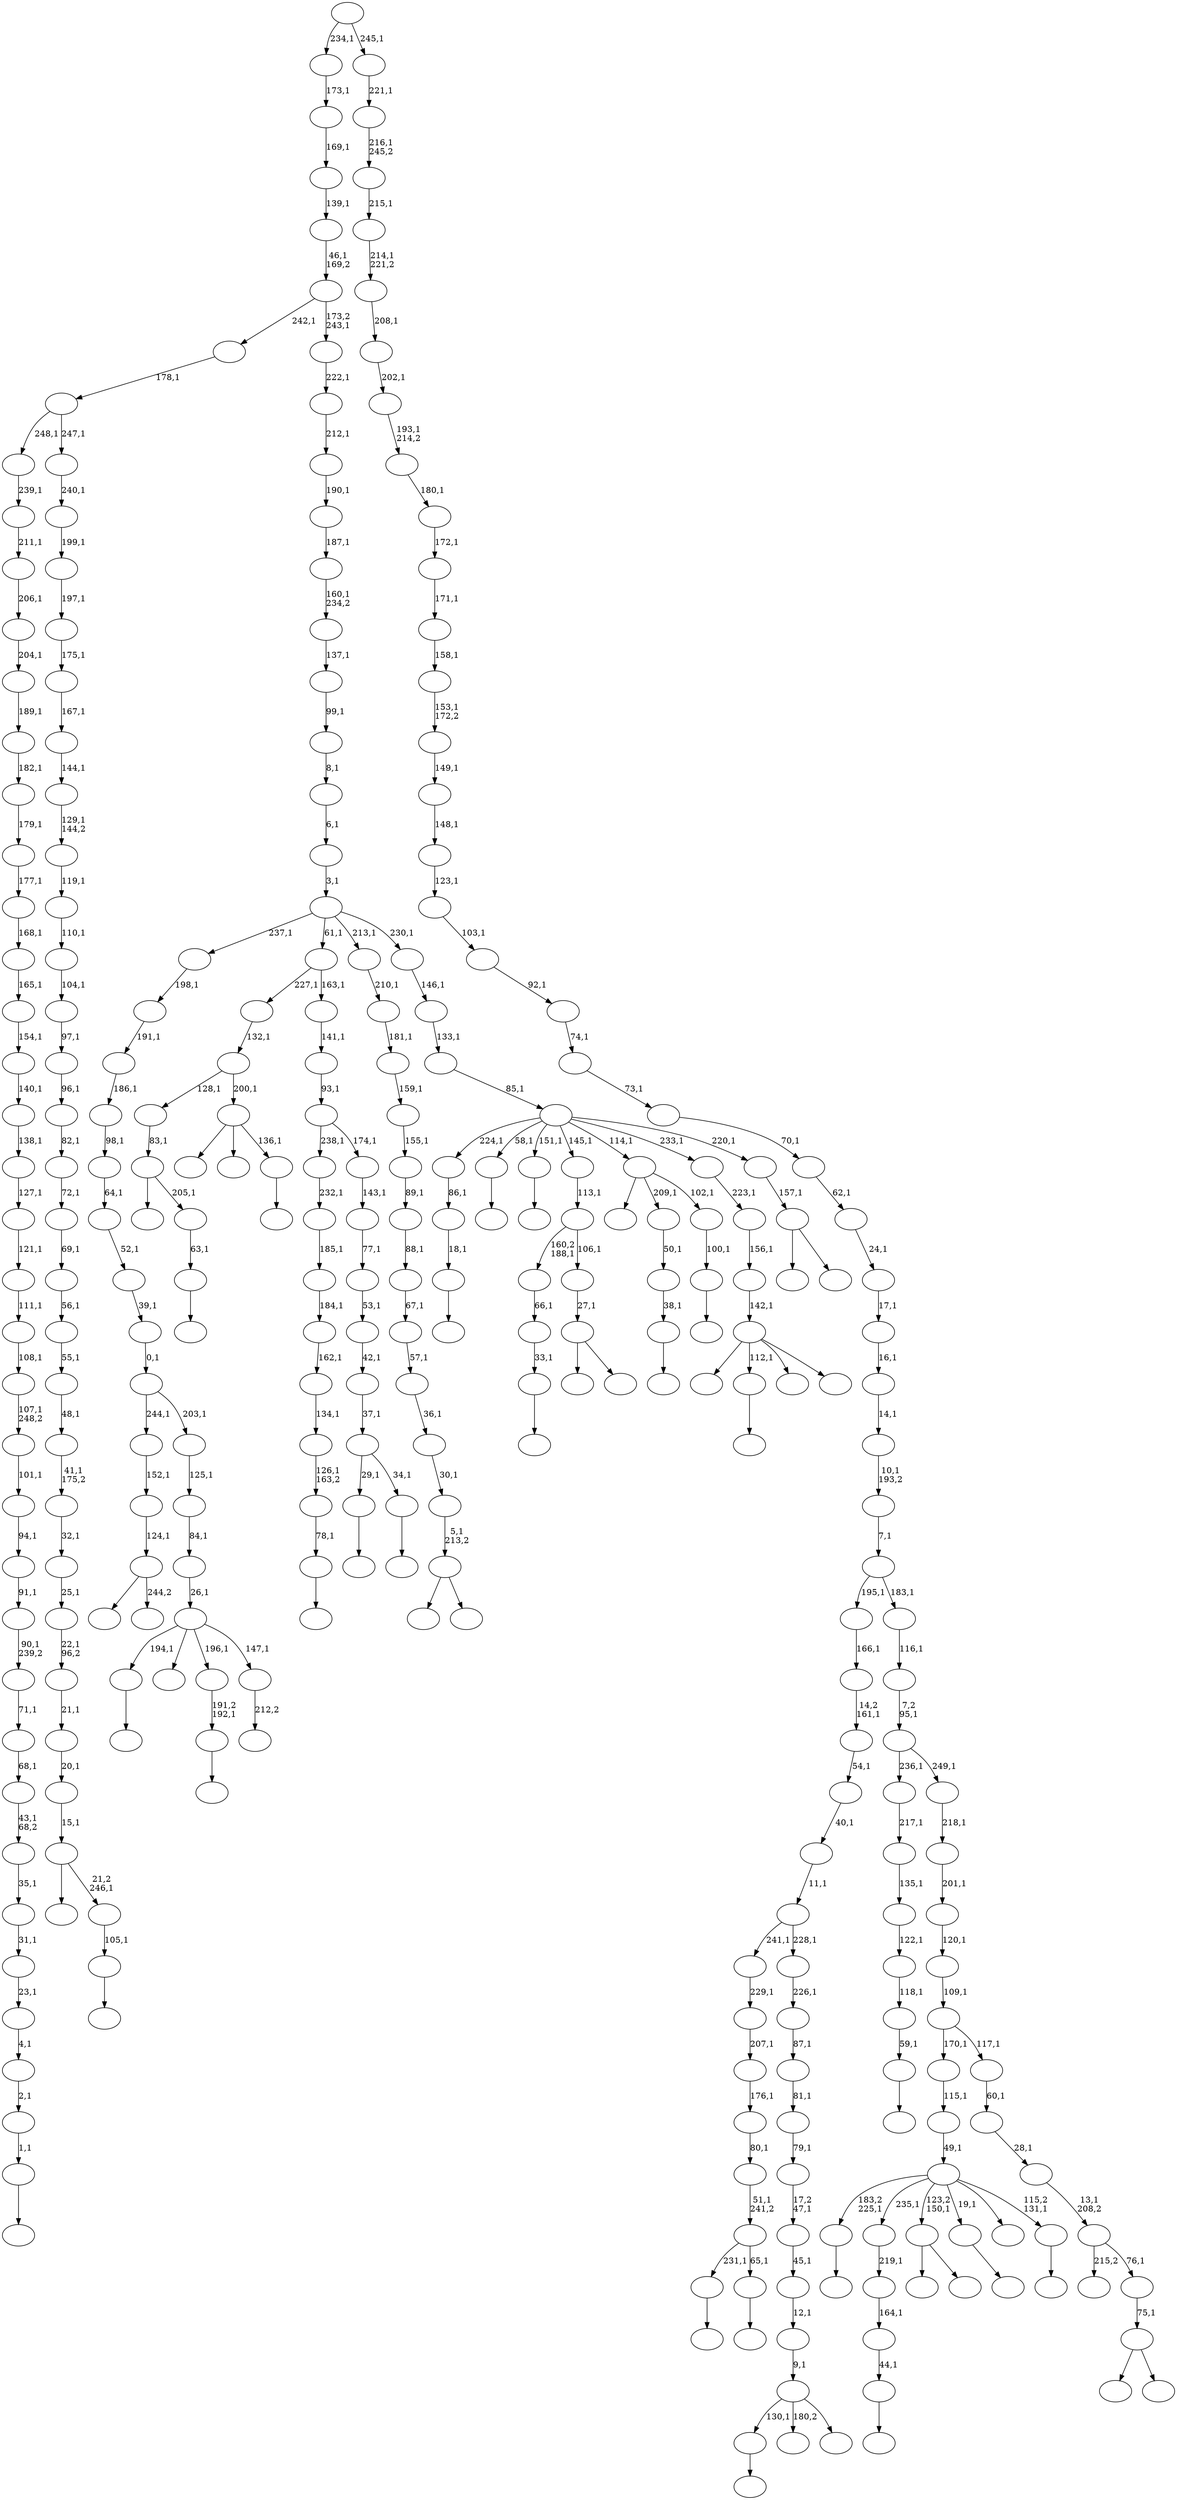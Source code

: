 digraph T {
	300 [label=""]
	299 [label=""]
	298 [label=""]
	297 [label=""]
	296 [label=""]
	295 [label=""]
	294 [label=""]
	293 [label=""]
	292 [label=""]
	291 [label=""]
	290 [label=""]
	289 [label=""]
	288 [label=""]
	287 [label=""]
	286 [label=""]
	285 [label=""]
	284 [label=""]
	283 [label=""]
	282 [label=""]
	281 [label=""]
	280 [label=""]
	279 [label=""]
	278 [label=""]
	277 [label=""]
	276 [label=""]
	275 [label=""]
	274 [label=""]
	273 [label=""]
	272 [label=""]
	271 [label=""]
	270 [label=""]
	269 [label=""]
	268 [label=""]
	267 [label=""]
	266 [label=""]
	265 [label=""]
	264 [label=""]
	263 [label=""]
	262 [label=""]
	261 [label=""]
	260 [label=""]
	259 [label=""]
	258 [label=""]
	257 [label=""]
	256 [label=""]
	255 [label=""]
	254 [label=""]
	253 [label=""]
	252 [label=""]
	251 [label=""]
	250 [label=""]
	249 [label=""]
	248 [label=""]
	247 [label=""]
	246 [label=""]
	245 [label=""]
	244 [label=""]
	243 [label=""]
	242 [label=""]
	241 [label=""]
	240 [label=""]
	239 [label=""]
	238 [label=""]
	237 [label=""]
	236 [label=""]
	235 [label=""]
	234 [label=""]
	233 [label=""]
	232 [label=""]
	231 [label=""]
	230 [label=""]
	229 [label=""]
	228 [label=""]
	227 [label=""]
	226 [label=""]
	225 [label=""]
	224 [label=""]
	223 [label=""]
	222 [label=""]
	221 [label=""]
	220 [label=""]
	219 [label=""]
	218 [label=""]
	217 [label=""]
	216 [label=""]
	215 [label=""]
	214 [label=""]
	213 [label=""]
	212 [label=""]
	211 [label=""]
	210 [label=""]
	209 [label=""]
	208 [label=""]
	207 [label=""]
	206 [label=""]
	205 [label=""]
	204 [label=""]
	203 [label=""]
	202 [label=""]
	201 [label=""]
	200 [label=""]
	199 [label=""]
	198 [label=""]
	197 [label=""]
	196 [label=""]
	195 [label=""]
	194 [label=""]
	193 [label=""]
	192 [label=""]
	191 [label=""]
	190 [label=""]
	189 [label=""]
	188 [label=""]
	187 [label=""]
	186 [label=""]
	185 [label=""]
	184 [label=""]
	183 [label=""]
	182 [label=""]
	181 [label=""]
	180 [label=""]
	179 [label=""]
	178 [label=""]
	177 [label=""]
	176 [label=""]
	175 [label=""]
	174 [label=""]
	173 [label=""]
	172 [label=""]
	171 [label=""]
	170 [label=""]
	169 [label=""]
	168 [label=""]
	167 [label=""]
	166 [label=""]
	165 [label=""]
	164 [label=""]
	163 [label=""]
	162 [label=""]
	161 [label=""]
	160 [label=""]
	159 [label=""]
	158 [label=""]
	157 [label=""]
	156 [label=""]
	155 [label=""]
	154 [label=""]
	153 [label=""]
	152 [label=""]
	151 [label=""]
	150 [label=""]
	149 [label=""]
	148 [label=""]
	147 [label=""]
	146 [label=""]
	145 [label=""]
	144 [label=""]
	143 [label=""]
	142 [label=""]
	141 [label=""]
	140 [label=""]
	139 [label=""]
	138 [label=""]
	137 [label=""]
	136 [label=""]
	135 [label=""]
	134 [label=""]
	133 [label=""]
	132 [label=""]
	131 [label=""]
	130 [label=""]
	129 [label=""]
	128 [label=""]
	127 [label=""]
	126 [label=""]
	125 [label=""]
	124 [label=""]
	123 [label=""]
	122 [label=""]
	121 [label=""]
	120 [label=""]
	119 [label=""]
	118 [label=""]
	117 [label=""]
	116 [label=""]
	115 [label=""]
	114 [label=""]
	113 [label=""]
	112 [label=""]
	111 [label=""]
	110 [label=""]
	109 [label=""]
	108 [label=""]
	107 [label=""]
	106 [label=""]
	105 [label=""]
	104 [label=""]
	103 [label=""]
	102 [label=""]
	101 [label=""]
	100 [label=""]
	99 [label=""]
	98 [label=""]
	97 [label=""]
	96 [label=""]
	95 [label=""]
	94 [label=""]
	93 [label=""]
	92 [label=""]
	91 [label=""]
	90 [label=""]
	89 [label=""]
	88 [label=""]
	87 [label=""]
	86 [label=""]
	85 [label=""]
	84 [label=""]
	83 [label=""]
	82 [label=""]
	81 [label=""]
	80 [label=""]
	79 [label=""]
	78 [label=""]
	77 [label=""]
	76 [label=""]
	75 [label=""]
	74 [label=""]
	73 [label=""]
	72 [label=""]
	71 [label=""]
	70 [label=""]
	69 [label=""]
	68 [label=""]
	67 [label=""]
	66 [label=""]
	65 [label=""]
	64 [label=""]
	63 [label=""]
	62 [label=""]
	61 [label=""]
	60 [label=""]
	59 [label=""]
	58 [label=""]
	57 [label=""]
	56 [label=""]
	55 [label=""]
	54 [label=""]
	53 [label=""]
	52 [label=""]
	51 [label=""]
	50 [label=""]
	49 [label=""]
	48 [label=""]
	47 [label=""]
	46 [label=""]
	45 [label=""]
	44 [label=""]
	43 [label=""]
	42 [label=""]
	41 [label=""]
	40 [label=""]
	39 [label=""]
	38 [label=""]
	37 [label=""]
	36 [label=""]
	35 [label=""]
	34 [label=""]
	33 [label=""]
	32 [label=""]
	31 [label=""]
	30 [label=""]
	29 [label=""]
	28 [label=""]
	27 [label=""]
	26 [label=""]
	25 [label=""]
	24 [label=""]
	23 [label=""]
	22 [label=""]
	21 [label=""]
	20 [label=""]
	19 [label=""]
	18 [label=""]
	17 [label=""]
	16 [label=""]
	15 [label=""]
	14 [label=""]
	13 [label=""]
	12 [label=""]
	11 [label=""]
	10 [label=""]
	9 [label=""]
	8 [label=""]
	7 [label=""]
	6 [label=""]
	5 [label=""]
	4 [label=""]
	3 [label=""]
	2 [label=""]
	1 [label=""]
	0 [label=""]
	296 -> 297 [label=""]
	294 -> 295 [label=""]
	292 -> 293 [label=""]
	291 -> 292 [label="1,1"]
	290 -> 291 [label="2,1"]
	289 -> 290 [label="4,1"]
	288 -> 289 [label="23,1"]
	287 -> 288 [label="31,1"]
	286 -> 287 [label="35,1"]
	285 -> 286 [label="43,1\n68,2"]
	284 -> 285 [label="68,1"]
	283 -> 284 [label="71,1"]
	282 -> 283 [label="90,1\n239,2"]
	281 -> 282 [label="91,1"]
	280 -> 281 [label="94,1"]
	279 -> 280 [label="101,1"]
	278 -> 279 [label="107,1\n248,2"]
	277 -> 278 [label="108,1"]
	276 -> 277 [label="111,1"]
	275 -> 276 [label="121,1"]
	274 -> 275 [label="127,1"]
	273 -> 274 [label="138,1"]
	272 -> 273 [label="140,1"]
	271 -> 272 [label="154,1"]
	270 -> 271 [label="165,1"]
	269 -> 270 [label="168,1"]
	268 -> 269 [label="177,1"]
	267 -> 268 [label="179,1"]
	266 -> 267 [label="182,1"]
	265 -> 266 [label="189,1"]
	264 -> 265 [label="204,1"]
	263 -> 264 [label="206,1"]
	262 -> 263 [label="211,1"]
	261 -> 262 [label="239,1"]
	257 -> 258 [label=""]
	255 -> 256 [label=""]
	254 -> 255 [label="78,1"]
	253 -> 254 [label="126,1\n163,2"]
	252 -> 253 [label="134,1"]
	251 -> 252 [label="162,1"]
	250 -> 251 [label="184,1"]
	249 -> 250 [label="185,1"]
	248 -> 249 [label="232,1"]
	245 -> 246 [label=""]
	244 -> 245 [label="18,1"]
	243 -> 244 [label="86,1"]
	240 -> 241 [label=""]
	237 -> 238 [label=""]
	236 -> 237 [label="33,1"]
	235 -> 236 [label="66,1"]
	233 -> 234 [label=""]
	230 -> 231 [label=""]
	229 -> 230 [label="63,1"]
	228 -> 299 [label=""]
	228 -> 229 [label="205,1"]
	227 -> 228 [label="83,1"]
	223 -> 224 [label=""]
	222 -> 300 [label=""]
	222 -> 239 [label=""]
	222 -> 223 [label="136,1"]
	221 -> 227 [label="128,1"]
	221 -> 222 [label="200,1"]
	220 -> 221 [label="132,1"]
	218 -> 219 [label=""]
	217 -> 257 [label="231,1"]
	217 -> 218 [label="65,1"]
	216 -> 217 [label="51,1\n241,2"]
	215 -> 216 [label="80,1"]
	214 -> 215 [label="176,1"]
	213 -> 214 [label="207,1"]
	212 -> 213 [label="229,1"]
	210 -> 211 [label=""]
	208 -> 209 [label=""]
	206 -> 207 [label=""]
	205 -> 206 [label="44,1"]
	204 -> 205 [label="164,1"]
	203 -> 204 [label="219,1"]
	200 -> 201 [label=""]
	199 -> 200 [label="191,2\n192,1"]
	197 -> 198 [label=""]
	196 -> 197 [label="59,1"]
	195 -> 196 [label="118,1"]
	194 -> 195 [label="122,1"]
	193 -> 194 [label="135,1"]
	192 -> 193 [label="217,1"]
	188 -> 189 [label=""]
	186 -> 225 [label=""]
	186 -> 187 [label="244,2"]
	185 -> 186 [label="124,1"]
	184 -> 185 [label="152,1"]
	182 -> 183 [label=""]
	181 -> 182 [label="38,1"]
	180 -> 181 [label="50,1"]
	178 -> 179 [label="212,2"]
	177 -> 233 [label="194,1"]
	177 -> 232 [label=""]
	177 -> 199 [label="196,1"]
	177 -> 178 [label="147,1"]
	176 -> 177 [label="26,1"]
	175 -> 176 [label="84,1"]
	174 -> 175 [label="125,1"]
	173 -> 184 [label="244,1"]
	173 -> 174 [label="203,1"]
	172 -> 173 [label="0,1"]
	171 -> 172 [label="39,1"]
	170 -> 171 [label="52,1"]
	169 -> 170 [label="64,1"]
	168 -> 169 [label="98,1"]
	167 -> 168 [label="186,1"]
	166 -> 167 [label="191,1"]
	165 -> 166 [label="198,1"]
	163 -> 226 [label=""]
	163 -> 164 [label=""]
	162 -> 163 [label="27,1"]
	161 -> 235 [label="160,2\n188,1"]
	161 -> 162 [label="106,1"]
	160 -> 161 [label="113,1"]
	158 -> 296 [label="130,1"]
	158 -> 260 [label="180,2"]
	158 -> 159 [label=""]
	157 -> 158 [label="9,1"]
	156 -> 157 [label="12,1"]
	155 -> 156 [label="45,1"]
	154 -> 155 [label="17,2\n47,1"]
	153 -> 154 [label="79,1"]
	152 -> 153 [label="81,1"]
	151 -> 152 [label="87,1"]
	150 -> 151 [label="226,1"]
	149 -> 212 [label="241,1"]
	149 -> 150 [label="228,1"]
	148 -> 149 [label="11,1"]
	147 -> 148 [label="40,1"]
	146 -> 147 [label="54,1"]
	145 -> 146 [label="14,2\n161,1"]
	144 -> 145 [label="166,1"]
	142 -> 143 [label=""]
	141 -> 142 [label="105,1"]
	140 -> 191 [label=""]
	140 -> 141 [label="21,2\n246,1"]
	139 -> 140 [label="15,1"]
	138 -> 139 [label="20,1"]
	137 -> 138 [label="21,1"]
	136 -> 137 [label="22,1\n96,2"]
	135 -> 136 [label="25,1"]
	134 -> 135 [label="32,1"]
	133 -> 134 [label="41,1\n175,2"]
	132 -> 133 [label="48,1"]
	131 -> 132 [label="55,1"]
	130 -> 131 [label="56,1"]
	129 -> 130 [label="69,1"]
	128 -> 129 [label="72,1"]
	127 -> 128 [label="82,1"]
	126 -> 127 [label="96,1"]
	125 -> 126 [label="97,1"]
	124 -> 125 [label="104,1"]
	123 -> 124 [label="110,1"]
	122 -> 123 [label="119,1"]
	121 -> 122 [label="129,1\n144,2"]
	120 -> 121 [label="144,1"]
	119 -> 120 [label="167,1"]
	118 -> 119 [label="175,1"]
	117 -> 118 [label="197,1"]
	116 -> 117 [label="199,1"]
	115 -> 116 [label="240,1"]
	114 -> 261 [label="248,1"]
	114 -> 115 [label="247,1"]
	113 -> 114 [label="178,1"]
	111 -> 112 [label=""]
	110 -> 188 [label="29,1"]
	110 -> 111 [label="34,1"]
	109 -> 110 [label="37,1"]
	108 -> 109 [label="42,1"]
	107 -> 108 [label="53,1"]
	106 -> 107 [label="77,1"]
	105 -> 106 [label="143,1"]
	104 -> 248 [label="238,1"]
	104 -> 105 [label="174,1"]
	103 -> 104 [label="93,1"]
	102 -> 103 [label="141,1"]
	101 -> 220 [label="227,1"]
	101 -> 102 [label="163,1"]
	99 -> 202 [label=""]
	99 -> 100 [label=""]
	97 -> 98 [label=""]
	95 -> 96 [label=""]
	94 -> 95 [label="100,1"]
	93 -> 247 [label=""]
	93 -> 180 [label="209,1"]
	93 -> 94 [label="102,1"]
	89 -> 190 [label=""]
	89 -> 90 [label=""]
	88 -> 89 [label="5,1\n213,2"]
	87 -> 88 [label="30,1"]
	86 -> 87 [label="36,1"]
	85 -> 86 [label="57,1"]
	84 -> 85 [label="67,1"]
	83 -> 84 [label="88,1"]
	82 -> 83 [label="89,1"]
	81 -> 82 [label="155,1"]
	80 -> 81 [label="159,1"]
	79 -> 80 [label="181,1"]
	78 -> 79 [label="210,1"]
	75 -> 298 [label=""]
	75 -> 208 [label="112,1"]
	75 -> 92 [label=""]
	75 -> 76 [label=""]
	74 -> 75 [label="142,1"]
	73 -> 74 [label="156,1"]
	72 -> 73 [label="223,1"]
	70 -> 71 [label=""]
	69 -> 294 [label="183,2\n225,1"]
	69 -> 203 [label="235,1"]
	69 -> 99 [label="123,2\n150,1"]
	69 -> 97 [label="19,1"]
	69 -> 77 [label=""]
	69 -> 70 [label="115,2\n131,1"]
	68 -> 69 [label="49,1"]
	67 -> 68 [label="115,1"]
	65 -> 242 [label=""]
	65 -> 66 [label=""]
	64 -> 65 [label="157,1"]
	63 -> 243 [label="224,1"]
	63 -> 240 [label="58,1"]
	63 -> 210 [label="151,1"]
	63 -> 160 [label="145,1"]
	63 -> 93 [label="114,1"]
	63 -> 72 [label="233,1"]
	63 -> 64 [label="220,1"]
	62 -> 63 [label="85,1"]
	61 -> 62 [label="133,1"]
	60 -> 61 [label="146,1"]
	59 -> 165 [label="237,1"]
	59 -> 101 [label="61,1"]
	59 -> 78 [label="213,1"]
	59 -> 60 [label="230,1"]
	58 -> 59 [label="3,1"]
	57 -> 58 [label="6,1"]
	56 -> 57 [label="8,1"]
	55 -> 56 [label="99,1"]
	54 -> 55 [label="137,1"]
	53 -> 54 [label="160,1\n234,2"]
	52 -> 53 [label="187,1"]
	51 -> 52 [label="190,1"]
	50 -> 51 [label="212,1"]
	49 -> 50 [label="222,1"]
	48 -> 113 [label="242,1"]
	48 -> 49 [label="173,2\n243,1"]
	47 -> 48 [label="46,1\n169,2"]
	46 -> 47 [label="139,1"]
	45 -> 46 [label="169,1"]
	44 -> 45 [label="173,1"]
	42 -> 259 [label=""]
	42 -> 43 [label=""]
	41 -> 42 [label="75,1"]
	40 -> 91 [label="215,2"]
	40 -> 41 [label="76,1"]
	39 -> 40 [label="13,1\n208,2"]
	38 -> 39 [label="28,1"]
	37 -> 38 [label="60,1"]
	36 -> 67 [label="170,1"]
	36 -> 37 [label="117,1"]
	35 -> 36 [label="109,1"]
	34 -> 35 [label="120,1"]
	33 -> 34 [label="201,1"]
	32 -> 33 [label="218,1"]
	31 -> 192 [label="236,1"]
	31 -> 32 [label="249,1"]
	30 -> 31 [label="7,2\n95,1"]
	29 -> 30 [label="116,1"]
	28 -> 144 [label="195,1"]
	28 -> 29 [label="183,1"]
	27 -> 28 [label="7,1"]
	26 -> 27 [label="10,1\n193,2"]
	25 -> 26 [label="14,1"]
	24 -> 25 [label="16,1"]
	23 -> 24 [label="17,1"]
	22 -> 23 [label="24,1"]
	21 -> 22 [label="62,1"]
	20 -> 21 [label="70,1"]
	19 -> 20 [label="73,1"]
	18 -> 19 [label="74,1"]
	17 -> 18 [label="92,1"]
	16 -> 17 [label="103,1"]
	15 -> 16 [label="123,1"]
	14 -> 15 [label="148,1"]
	13 -> 14 [label="149,1"]
	12 -> 13 [label="153,1\n172,2"]
	11 -> 12 [label="158,1"]
	10 -> 11 [label="171,1"]
	9 -> 10 [label="172,1"]
	8 -> 9 [label="180,1"]
	7 -> 8 [label="193,1\n214,2"]
	6 -> 7 [label="202,1"]
	5 -> 6 [label="208,1"]
	4 -> 5 [label="214,1\n221,2"]
	3 -> 4 [label="215,1"]
	2 -> 3 [label="216,1\n245,2"]
	1 -> 2 [label="221,1"]
	0 -> 44 [label="234,1"]
	0 -> 1 [label="245,1"]
}
